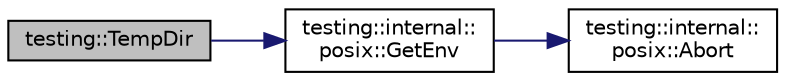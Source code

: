digraph "testing::TempDir"
{
  edge [fontname="Helvetica",fontsize="10",labelfontname="Helvetica",labelfontsize="10"];
  node [fontname="Helvetica",fontsize="10",shape=record];
  rankdir="LR";
  Node1383 [label="testing::TempDir",height=0.2,width=0.4,color="black", fillcolor="grey75", style="filled", fontcolor="black"];
  Node1383 -> Node1384 [color="midnightblue",fontsize="10",style="solid",fontname="Helvetica"];
  Node1384 [label="testing::internal::\lposix::GetEnv",height=0.2,width=0.4,color="black", fillcolor="white", style="filled",URL="$d0/d81/namespacetesting_1_1internal_1_1posix.html#a1d5e3da5a27eed25986859fa83cafe95"];
  Node1384 -> Node1385 [color="midnightblue",fontsize="10",style="solid",fontname="Helvetica"];
  Node1385 [label="testing::internal::\lposix::Abort",height=0.2,width=0.4,color="black", fillcolor="white", style="filled",URL="$d0/d81/namespacetesting_1_1internal_1_1posix.html#a69b8278c59359dd6a6f941b4643db9fb"];
}
